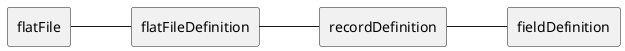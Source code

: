 @startuml
left to right direction
rectangle flatFile
rectangle recordDefinition
rectangle flatFileDefinition
rectangle fieldDefinition

flatFile -- flatFileDefinition
flatFileDefinition -- recordDefinition
recordDefinition -- fieldDefinition
@enduml
